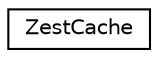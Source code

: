 digraph "Graphical Class Hierarchy"
{
  edge [fontname="Helvetica",fontsize="10",labelfontname="Helvetica",labelfontsize="10"];
  node [fontname="Helvetica",fontsize="10",shape=record];
  rankdir="LR";
  Node0 [label="ZestCache",height=0.2,width=0.4,color="black", fillcolor="white", style="filled",URL="$class_zest_1_1_cache_1_1_zest_cache_1_1_zest_cache.html"];
}
